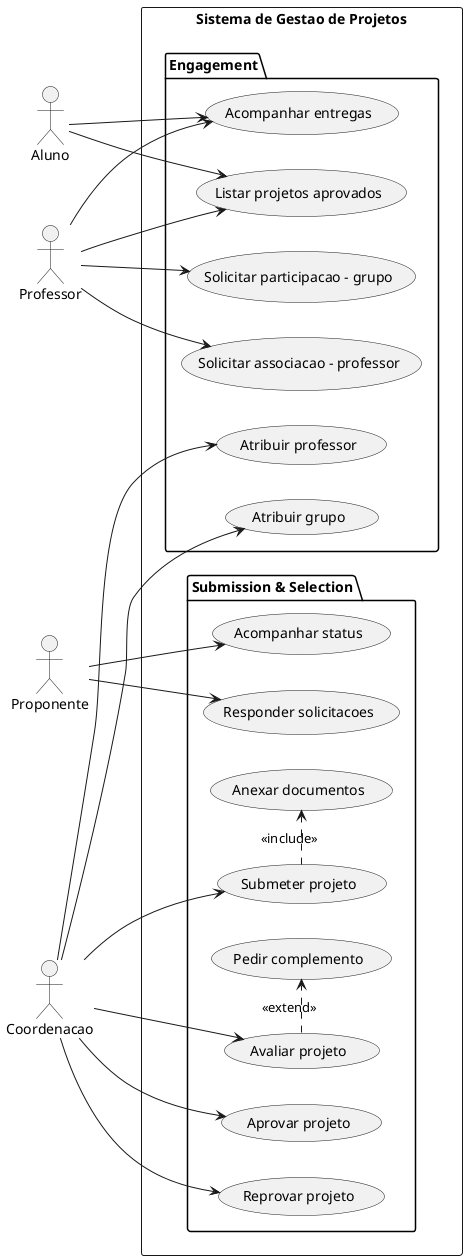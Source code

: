 @startuml casos_de_uso_simplificado
left to right direction

actor "Proponente" as A_Prop
actor "Aluno" as A_Aluno
actor "Professor" as A_Prof
actor "Coordenacao" as A_Coord

rectangle "Sistema de Gestao de Projetos" {

  package "Submission & Selection" {
    usecase UC_Submeter     as "Submeter projeto"
    usecase UC_Anexar       as "Anexar documentos"
    usecase UC_Acompanhar   as "Acompanhar status"
    usecase UC_Responder    as "Responder solicitacoes"
    usecase UC_Avaliar      as "Avaliar projeto"
    usecase UC_PedirComp    as "Pedir complemento"
    usecase UC_Aprovar      as "Aprovar projeto"
    usecase UC_Reprovar     as "Reprovar projeto"
  }

  package "Engagement" {
    usecase UC_ListarAprov  as "Listar projetos aprovados"
    usecase UC_SolicProf    as "Solicitar associacao - professor"
    usecase UC_SolicGrupo   as "Solicitar participacao - grupo"
    usecase UC_AtribProf    as "Atribuir professor"
    usecase UC_AtribGrupo   as "Atribuir grupo"
    usecase UC_Entregas     as "Acompanhar entregas"
  }
  UC_Submeter  .> UC_Anexar   : <<include>>
  UC_Avaliar   .> UC_PedirComp: <<extend>>
}

A_Coord  -down-> UC_Submeter
A_Prop  -down-> UC_Acompanhar
A_Prop  -down-> UC_Responder

A_Prof  -down-> UC_ListarAprov
A_Prof  -down-> UC_SolicProf
A_Prof  -down-> UC_Entregas

A_Aluno -down-> UC_ListarAprov
A_Prof -down-> UC_SolicGrupo
A_Aluno -down-> UC_Entregas

A_Coord -down-> UC_Avaliar
A_Coord -down-> UC_Aprovar
A_Coord -down-> UC_Reprovar
A_Coord -down-> UC_AtribProf
A_Coord -down-> UC_AtribGrupo
@enduml
